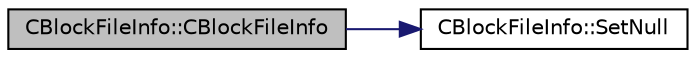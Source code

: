 digraph "CBlockFileInfo::CBlockFileInfo"
{
  edge [fontname="Helvetica",fontsize="10",labelfontname="Helvetica",labelfontsize="10"];
  node [fontname="Helvetica",fontsize="10",shape=record];
  rankdir="LR";
  Node0 [label="CBlockFileInfo::CBlockFileInfo",height=0.2,width=0.4,color="black", fillcolor="grey75", style="filled", fontcolor="black"];
  Node0 -> Node1 [color="midnightblue",fontsize="10",style="solid",fontname="Helvetica"];
  Node1 [label="CBlockFileInfo::SetNull",height=0.2,width=0.4,color="black", fillcolor="white", style="filled",URL="$class_c_block_file_info.html#a21bd4f8e92c47646737fc57446a86cc2"];
}
